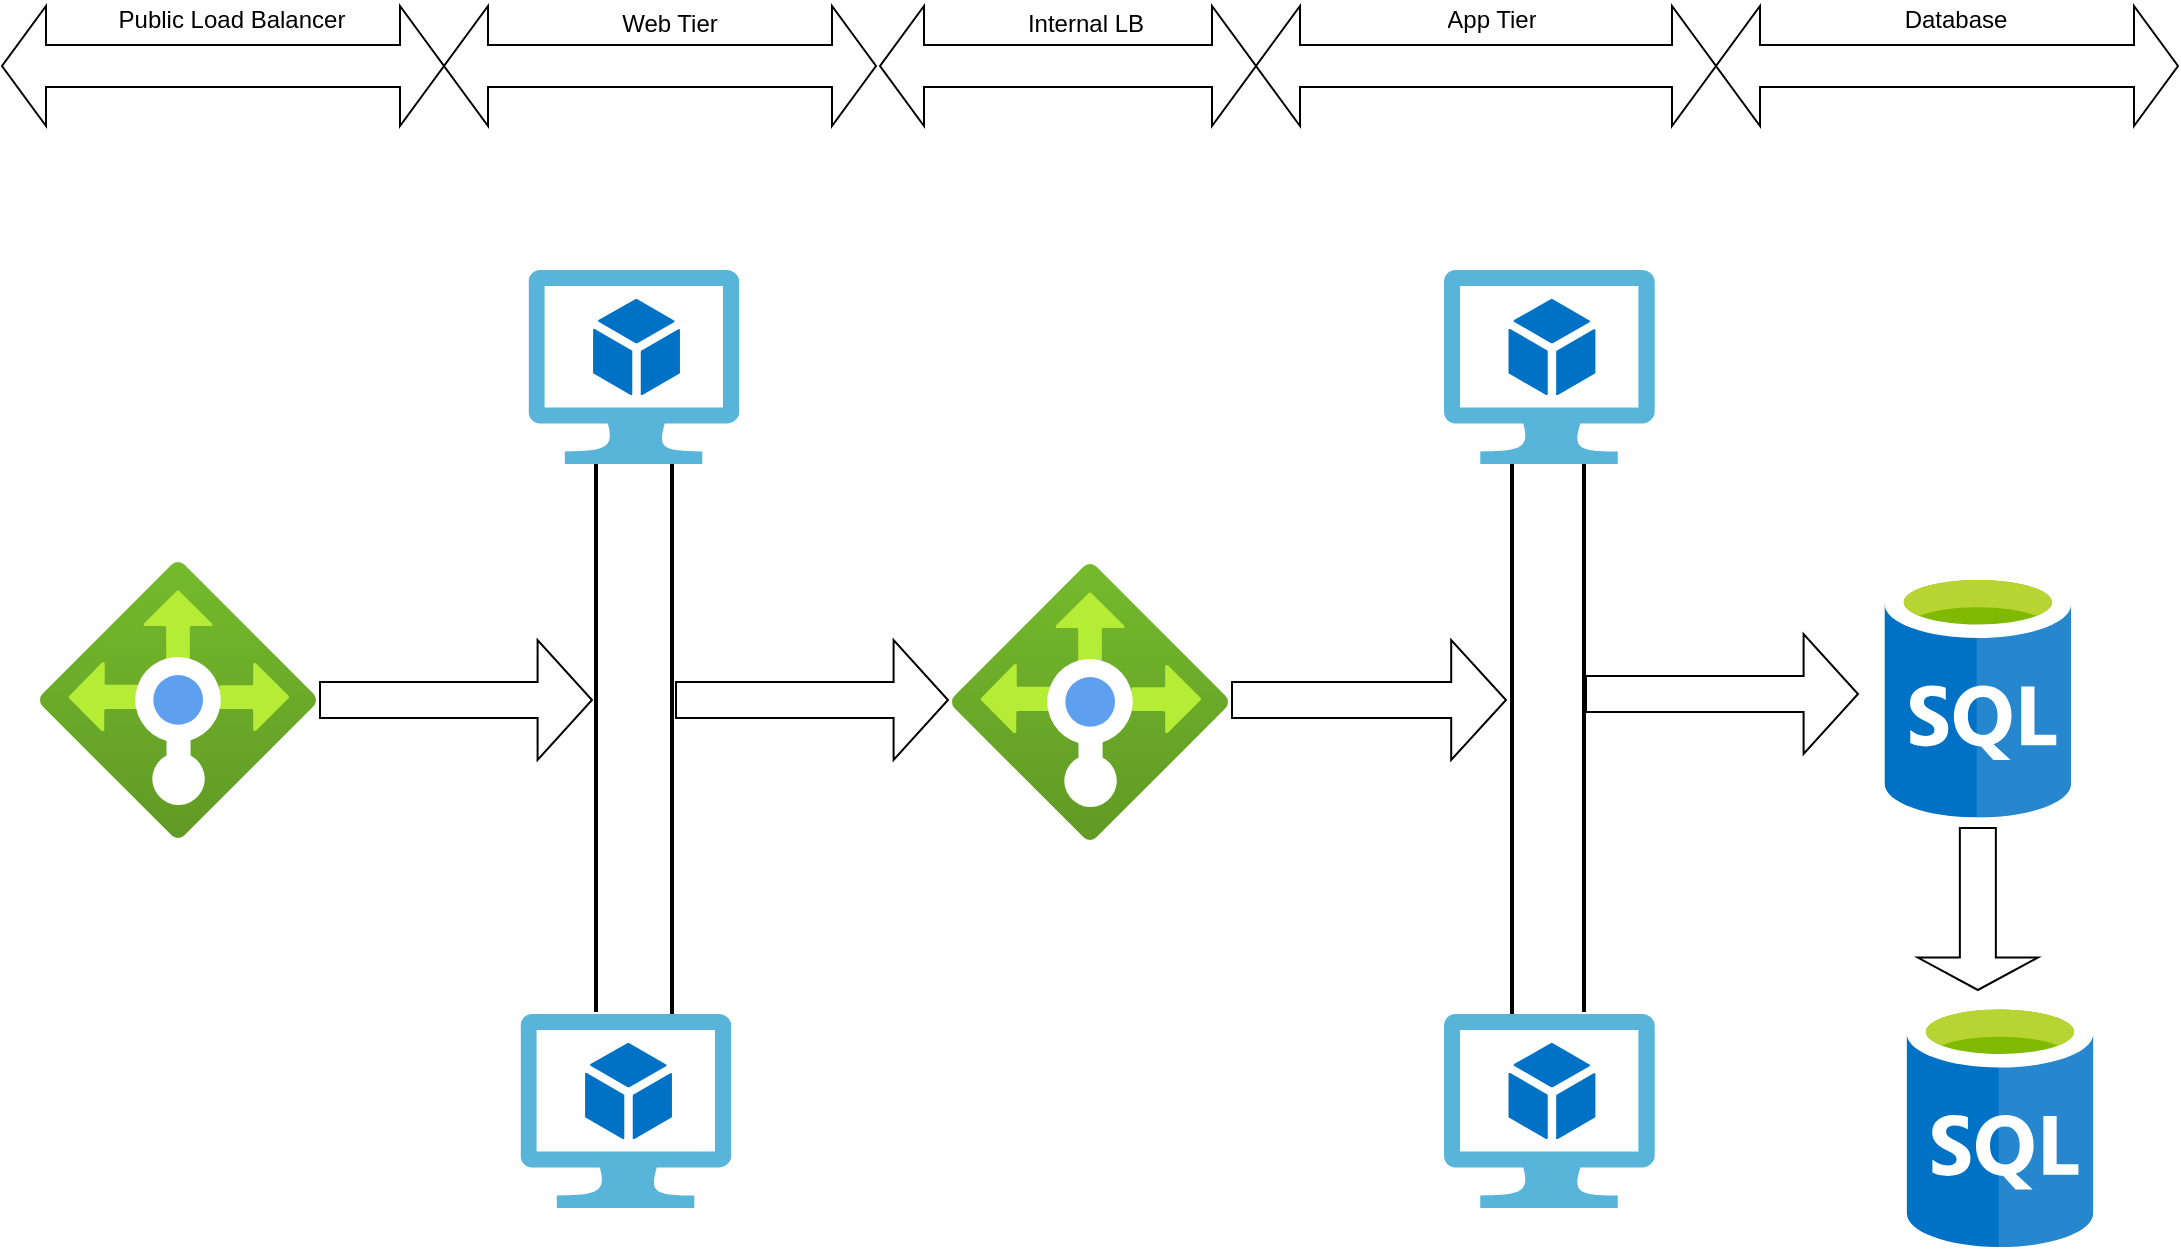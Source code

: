 <mxfile version="24.4.8" type="github">
  <diagram name="Page-1" id="tjIramPZNQwUkHOW1PNA">
    <mxGraphModel dx="1834" dy="841" grid="0" gridSize="10" guides="1" tooltips="1" connect="1" arrows="1" fold="1" page="0" pageScale="1" pageWidth="850" pageHeight="1100" math="0" shadow="0">
      <root>
        <mxCell id="0" />
        <mxCell id="1" parent="0" />
        <mxCell id="SM_MCbTp_DuB2pGLK65r-1" value="" style="image;aspect=fixed;html=1;points=[];align=center;fontSize=12;image=img/lib/azure2/networking/Load_Balancers.svg;" parent="1" vertex="1">
          <mxGeometry x="-229" y="300" width="138" height="138" as="geometry" />
        </mxCell>
        <mxCell id="SM_MCbTp_DuB2pGLK65r-3" value="" style="image;sketch=0;aspect=fixed;html=1;points=[];align=center;fontSize=12;image=img/lib/mscae/SQL_Database_generic.svg;" parent="1" vertex="1">
          <mxGeometry x="693" y="304.25" width="93.86" height="123.5" as="geometry" />
        </mxCell>
        <mxCell id="SM_MCbTp_DuB2pGLK65r-6" value="" style="image;sketch=0;aspect=fixed;html=1;points=[];align=center;fontSize=12;image=img/lib/mscae/Virtual_Machine_2.svg;" parent="1" vertex="1">
          <mxGeometry x="473" y="154" width="105.43" height="97" as="geometry" />
        </mxCell>
        <mxCell id="SM_MCbTp_DuB2pGLK65r-11" value="" style="shape=singleArrow;whiteSpace=wrap;html=1;" parent="1" vertex="1">
          <mxGeometry x="367" y="339" width="137" height="60" as="geometry" />
        </mxCell>
        <mxCell id="SM_MCbTp_DuB2pGLK65r-16" value="" style="image;sketch=0;aspect=fixed;html=1;points=[];align=center;fontSize=12;image=img/lib/mscae/Virtual_Machine_2.svg;" parent="1" vertex="1">
          <mxGeometry x="11.28" y="526" width="105.43" height="97" as="geometry" />
        </mxCell>
        <mxCell id="SM_MCbTp_DuB2pGLK65r-17" value="" style="image;sketch=0;aspect=fixed;html=1;points=[];align=center;fontSize=12;image=img/lib/mscae/Virtual_Machine_2.svg;" parent="1" vertex="1">
          <mxGeometry x="473" y="526" width="105.43" height="97" as="geometry" />
        </mxCell>
        <mxCell id="SM_MCbTp_DuB2pGLK65r-18" value="" style="image;sketch=0;aspect=fixed;html=1;points=[];align=center;fontSize=12;image=img/lib/mscae/Virtual_Machine_2.svg;" parent="1" vertex="1">
          <mxGeometry x="15.28" y="154" width="105.43" height="97" as="geometry" />
        </mxCell>
        <mxCell id="SM_MCbTp_DuB2pGLK65r-21" value="" style="line;strokeWidth=2;direction=south;html=1;movable=1;resizable=1;rotatable=1;deletable=1;editable=1;locked=0;connectable=1;" parent="1" vertex="1">
          <mxGeometry x="82" y="251" width="10" height="275" as="geometry" />
        </mxCell>
        <mxCell id="SM_MCbTp_DuB2pGLK65r-22" value="" style="line;strokeWidth=2;direction=south;html=1;movable=1;resizable=1;rotatable=1;deletable=1;editable=1;locked=0;connectable=1;" parent="1" vertex="1">
          <mxGeometry x="44" y="251" width="10" height="274" as="geometry" />
        </mxCell>
        <mxCell id="SM_MCbTp_DuB2pGLK65r-26" value="" style="line;strokeWidth=2;direction=south;html=1;movable=1;resizable=1;rotatable=1;deletable=1;editable=1;locked=0;connectable=1;" parent="1" vertex="1">
          <mxGeometry x="502" y="251" width="10" height="275" as="geometry" />
        </mxCell>
        <mxCell id="SM_MCbTp_DuB2pGLK65r-27" value="" style="line;strokeWidth=2;direction=south;html=1;movable=1;resizable=1;rotatable=1;deletable=1;editable=1;locked=0;connectable=1;" parent="1" vertex="1">
          <mxGeometry x="538" y="251" width="10" height="274" as="geometry" />
        </mxCell>
        <mxCell id="SM_MCbTp_DuB2pGLK65r-28" value="" style="image;aspect=fixed;html=1;points=[];align=center;fontSize=12;image=img/lib/azure2/networking/Load_Balancers.svg;" parent="1" vertex="1">
          <mxGeometry x="227" y="301" width="138" height="138" as="geometry" />
        </mxCell>
        <mxCell id="SM_MCbTp_DuB2pGLK65r-29" value="" style="shape=singleArrow;whiteSpace=wrap;html=1;" parent="1" vertex="1">
          <mxGeometry x="544" y="336" width="136" height="60" as="geometry" />
        </mxCell>
        <mxCell id="SM_MCbTp_DuB2pGLK65r-30" value="" style="shape=singleArrow;whiteSpace=wrap;html=1;" parent="1" vertex="1">
          <mxGeometry x="-89" y="339" width="136" height="60" as="geometry" />
        </mxCell>
        <mxCell id="SM_MCbTp_DuB2pGLK65r-31" value="" style="shape=singleArrow;whiteSpace=wrap;html=1;" parent="1" vertex="1">
          <mxGeometry x="89" y="339" width="136" height="60" as="geometry" />
        </mxCell>
        <mxCell id="SM_MCbTp_DuB2pGLK65r-32" value="" style="image;sketch=0;aspect=fixed;html=1;points=[];align=center;fontSize=12;image=img/lib/mscae/SQL_Database_generic.svg;" parent="1" vertex="1">
          <mxGeometry x="704.07" y="519" width="93.86" height="123.5" as="geometry" />
        </mxCell>
        <mxCell id="SM_MCbTp_DuB2pGLK65r-34" value="" style="shape=singleArrow;direction=south;whiteSpace=wrap;html=1;" parent="1" vertex="1">
          <mxGeometry x="709.93" y="433" width="60" height="81" as="geometry" />
        </mxCell>
        <mxCell id="9sZb0yYjid8v5tVoDbwH-3" value="" style="html=1;shadow=0;dashed=0;align=center;verticalAlign=middle;shape=mxgraph.arrows2.twoWayArrow;dy=0.65;dx=22;movable=0;resizable=0;rotatable=0;deletable=0;editable=0;locked=1;connectable=0;" vertex="1" parent="1">
          <mxGeometry x="-248" y="22" width="221" height="60" as="geometry" />
        </mxCell>
        <mxCell id="9sZb0yYjid8v5tVoDbwH-4" value="" style="html=1;shadow=0;dashed=0;align=center;verticalAlign=middle;shape=mxgraph.arrows2.twoWayArrow;dy=0.65;dx=22;movable=0;resizable=0;rotatable=0;deletable=0;editable=0;locked=1;connectable=0;" vertex="1" parent="1">
          <mxGeometry x="379" y="22" width="230" height="60" as="geometry" />
        </mxCell>
        <mxCell id="9sZb0yYjid8v5tVoDbwH-5" value="" style="html=1;shadow=0;dashed=0;align=center;verticalAlign=middle;shape=mxgraph.arrows2.twoWayArrow;dy=0.65;dx=22;movable=0;resizable=0;rotatable=0;deletable=0;editable=0;locked=1;connectable=0;" vertex="1" parent="1">
          <mxGeometry x="609" y="22" width="231" height="60" as="geometry" />
        </mxCell>
        <mxCell id="9sZb0yYjid8v5tVoDbwH-6" value="" style="html=1;shadow=0;dashed=0;align=center;verticalAlign=middle;shape=mxgraph.arrows2.twoWayArrow;dy=0.65;dx=22;movable=0;resizable=0;rotatable=0;deletable=0;editable=0;locked=1;connectable=0;" vertex="1" parent="1">
          <mxGeometry x="-27" y="22" width="216" height="60" as="geometry" />
        </mxCell>
        <mxCell id="9sZb0yYjid8v5tVoDbwH-7" value="" style="html=1;shadow=0;dashed=0;align=center;verticalAlign=middle;shape=mxgraph.arrows2.twoWayArrow;dy=0.65;dx=22;movable=0;resizable=0;rotatable=0;deletable=0;editable=0;locked=1;connectable=0;" vertex="1" parent="1">
          <mxGeometry x="191" y="22" width="188" height="60" as="geometry" />
        </mxCell>
        <UserObject label="Public Load Balancer" placeholders="1" id="9sZb0yYjid8v5tVoDbwH-8">
          <mxCell style="text;html=1;strokeColor=none;fillColor=none;align=center;verticalAlign=middle;whiteSpace=wrap;overflow=hidden;" vertex="1" parent="1">
            <mxGeometry x="-213" y="19" width="160" height="20" as="geometry" />
          </mxCell>
        </UserObject>
        <UserObject label="Web Tier" placeholders="1" id="9sZb0yYjid8v5tVoDbwH-9">
          <mxCell style="text;html=1;strokeColor=none;fillColor=none;align=center;verticalAlign=middle;whiteSpace=wrap;overflow=hidden;" vertex="1" parent="1">
            <mxGeometry x="5.5" y="21" width="160" height="20" as="geometry" />
          </mxCell>
        </UserObject>
        <UserObject label="Internal LB" placeholders="1" id="9sZb0yYjid8v5tVoDbwH-10">
          <mxCell style="text;html=1;strokeColor=none;fillColor=none;align=center;verticalAlign=middle;whiteSpace=wrap;overflow=hidden;" vertex="1" parent="1">
            <mxGeometry x="213.5" y="21" width="160" height="20" as="geometry" />
          </mxCell>
        </UserObject>
        <UserObject label="App Tier" placeholders="1" id="9sZb0yYjid8v5tVoDbwH-11">
          <mxCell style="text;html=1;strokeColor=none;fillColor=none;align=center;verticalAlign=middle;whiteSpace=wrap;overflow=hidden;" vertex="1" parent="1">
            <mxGeometry x="416.5" y="19" width="160" height="20" as="geometry" />
          </mxCell>
        </UserObject>
        <UserObject label="Database" placeholders="1" id="9sZb0yYjid8v5tVoDbwH-12">
          <mxCell style="text;html=1;strokeColor=none;fillColor=none;align=center;verticalAlign=middle;whiteSpace=wrap;overflow=hidden;" vertex="1" parent="1">
            <mxGeometry x="649" y="19" width="160" height="20" as="geometry" />
          </mxCell>
        </UserObject>
      </root>
    </mxGraphModel>
  </diagram>
</mxfile>
